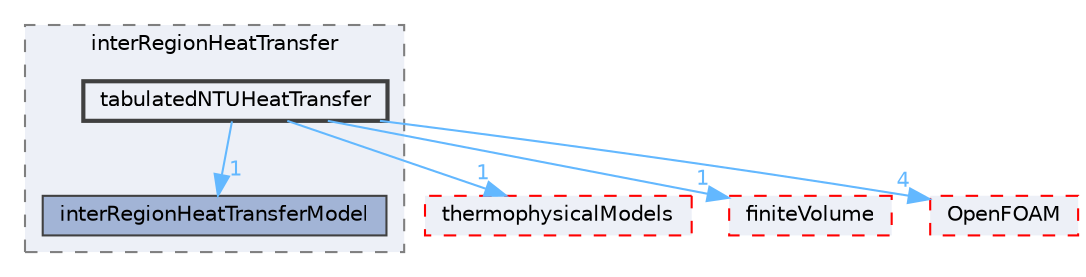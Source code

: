 digraph "src/fvOptions/sources/interRegion/interRegionHeatTransfer/tabulatedNTUHeatTransfer"
{
 // LATEX_PDF_SIZE
  bgcolor="transparent";
  edge [fontname=Helvetica,fontsize=10,labelfontname=Helvetica,labelfontsize=10];
  node [fontname=Helvetica,fontsize=10,shape=box,height=0.2,width=0.4];
  compound=true
  subgraph clusterdir_8c328afdfc5b8d48f5b4349289c6a376 {
    graph [ bgcolor="#edf0f7", pencolor="grey50", label="interRegionHeatTransfer", fontname=Helvetica,fontsize=10 style="filled,dashed", URL="dir_8c328afdfc5b8d48f5b4349289c6a376.html",tooltip=""]
  dir_c627215e7364d331f2459936eb5b644d [label="interRegionHeatTransferModel", fillcolor="#a2b4d6", color="grey25", style="filled", URL="dir_c627215e7364d331f2459936eb5b644d.html",tooltip=""];
  dir_b7832cec2ed8244ab57b3201b2c98d5e [label="tabulatedNTUHeatTransfer", fillcolor="#edf0f7", color="grey25", style="filled,bold", URL="dir_b7832cec2ed8244ab57b3201b2c98d5e.html",tooltip=""];
  }
  dir_2778d089ec5c4f66810b11f753867003 [label="thermophysicalModels", fillcolor="#edf0f7", color="red", style="filled,dashed", URL="dir_2778d089ec5c4f66810b11f753867003.html",tooltip=""];
  dir_9bd15774b555cf7259a6fa18f99fe99b [label="finiteVolume", fillcolor="#edf0f7", color="red", style="filled,dashed", URL="dir_9bd15774b555cf7259a6fa18f99fe99b.html",tooltip=""];
  dir_c5473ff19b20e6ec4dfe5c310b3778a8 [label="OpenFOAM", fillcolor="#edf0f7", color="red", style="filled,dashed", URL="dir_c5473ff19b20e6ec4dfe5c310b3778a8.html",tooltip=""];
  dir_b7832cec2ed8244ab57b3201b2c98d5e->dir_2778d089ec5c4f66810b11f753867003 [headlabel="1", labeldistance=1.5 headhref="dir_003957_004022.html" href="dir_003957_004022.html" color="steelblue1" fontcolor="steelblue1"];
  dir_b7832cec2ed8244ab57b3201b2c98d5e->dir_9bd15774b555cf7259a6fa18f99fe99b [headlabel="1", labeldistance=1.5 headhref="dir_003957_001387.html" href="dir_003957_001387.html" color="steelblue1" fontcolor="steelblue1"];
  dir_b7832cec2ed8244ab57b3201b2c98d5e->dir_c5473ff19b20e6ec4dfe5c310b3778a8 [headlabel="4", labeldistance=1.5 headhref="dir_003957_002695.html" href="dir_003957_002695.html" color="steelblue1" fontcolor="steelblue1"];
  dir_b7832cec2ed8244ab57b3201b2c98d5e->dir_c627215e7364d331f2459936eb5b644d [headlabel="1", labeldistance=1.5 headhref="dir_003957_001944.html" href="dir_003957_001944.html" color="steelblue1" fontcolor="steelblue1"];
}
